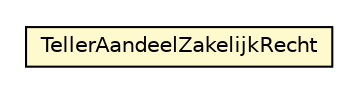 #!/usr/local/bin/dot
#
# Class diagram 
# Generated by UMLGraph version R5_6-24-gf6e263 (http://www.umlgraph.org/)
#

digraph G {
	edge [fontname="Helvetica",fontsize=10,labelfontname="Helvetica",labelfontsize=10];
	node [fontname="Helvetica",fontsize=10,shape=plaintext];
	nodesep=0.25;
	ranksep=0.5;
	// nl.egem.stuf.sector.bg._0204.KDOZKRRel.TellerAandeelZakelijkRecht
	c99153 [label=<<table title="nl.egem.stuf.sector.bg._0204.KDOZKRRel.TellerAandeelZakelijkRecht" border="0" cellborder="1" cellspacing="0" cellpadding="2" port="p" bgcolor="lemonChiffon" href="./KDOZKRRel.TellerAandeelZakelijkRecht.html">
		<tr><td><table border="0" cellspacing="0" cellpadding="1">
<tr><td align="center" balign="center"> TellerAandeelZakelijkRecht </td></tr>
		</table></td></tr>
		</table>>, URL="./KDOZKRRel.TellerAandeelZakelijkRecht.html", fontname="Helvetica", fontcolor="black", fontsize=10.0];
}

